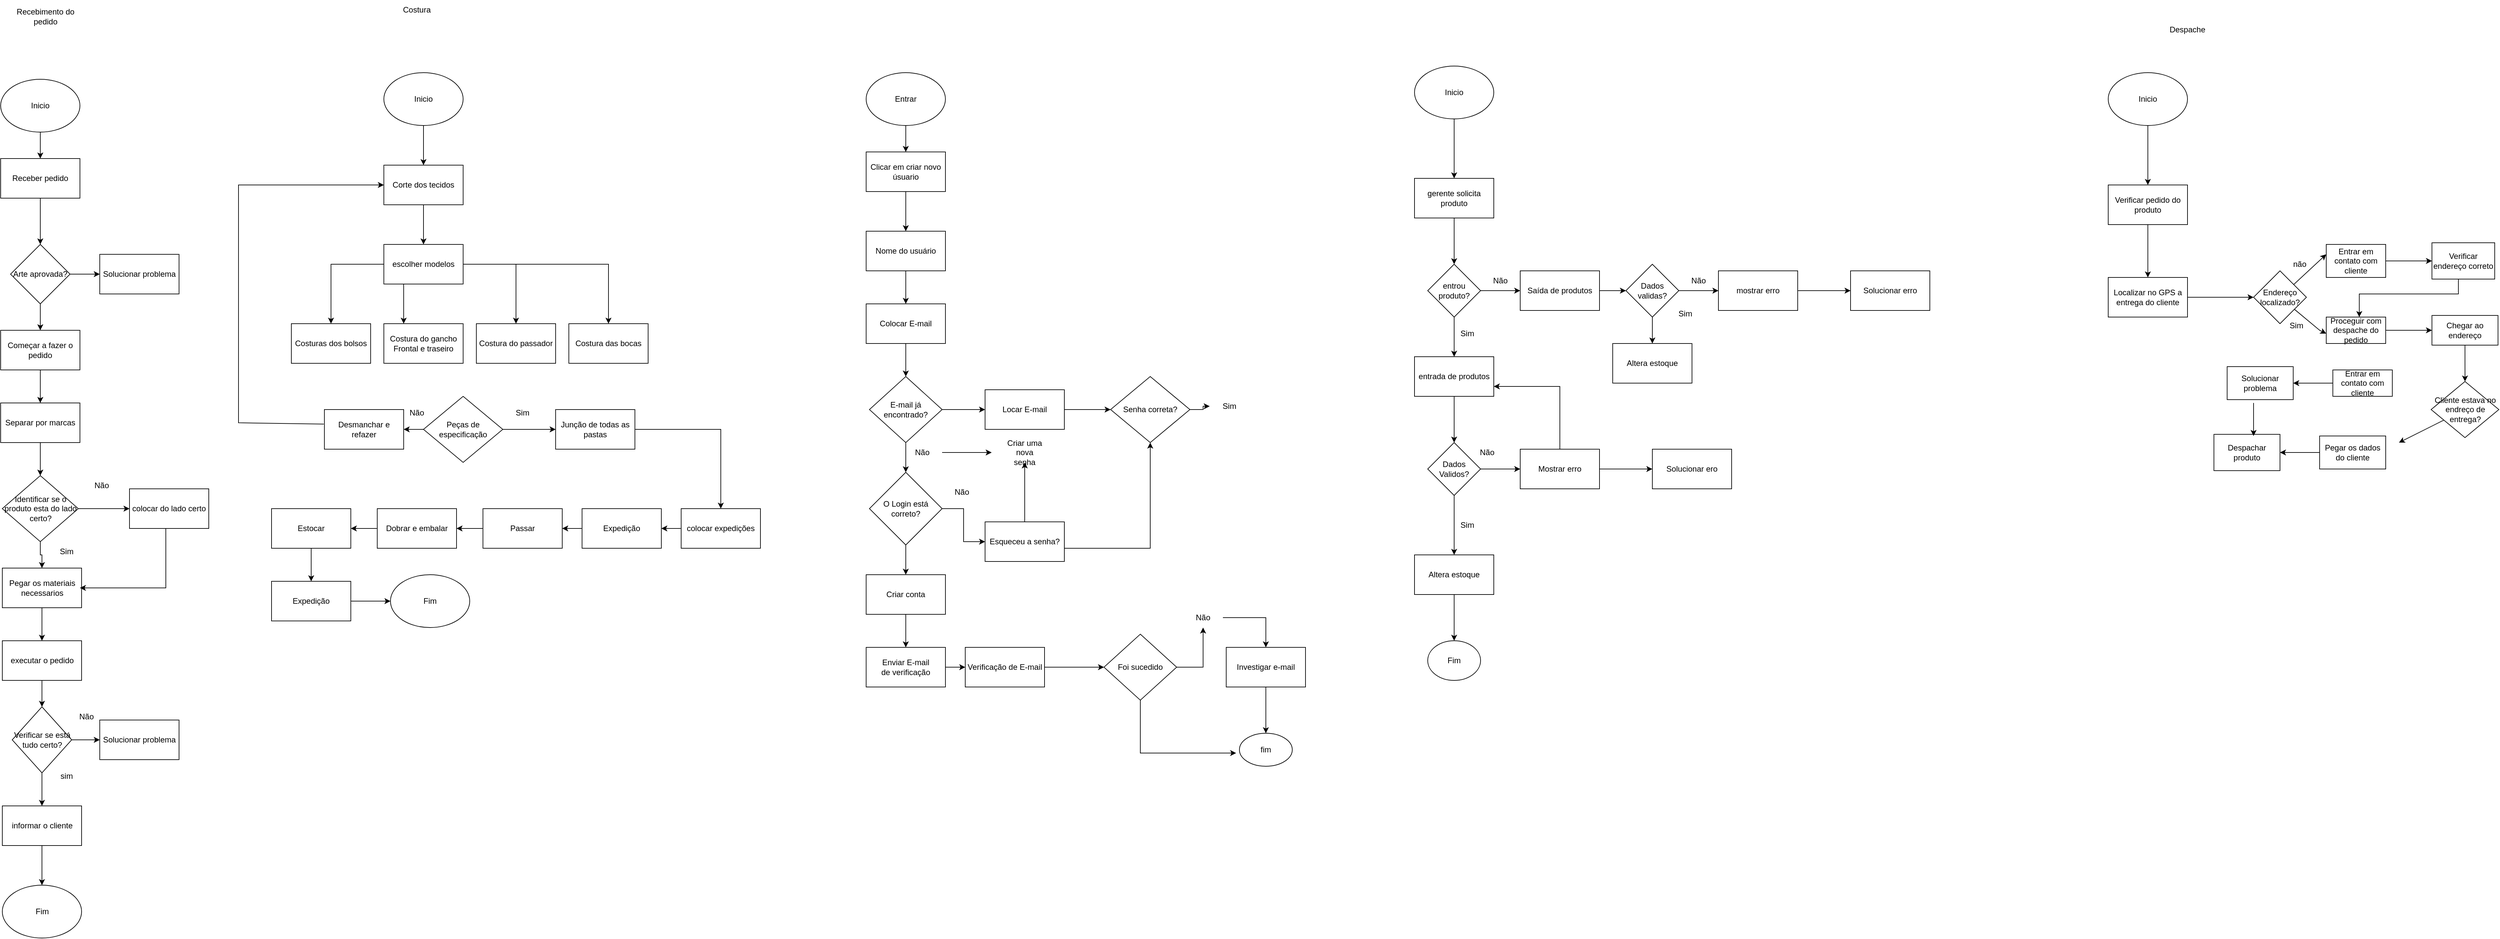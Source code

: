 <mxfile version="24.5.5" type="device">
  <diagram name="Página-1" id="6uOdZpoUbsCo77Nom0O0">
    <mxGraphModel dx="1062" dy="1741" grid="1" gridSize="10" guides="1" tooltips="1" connect="1" arrows="1" fold="1" page="1" pageScale="1" pageWidth="827" pageHeight="1169" math="0" shadow="0">
      <root>
        <mxCell id="0" />
        <mxCell id="1" parent="0" />
        <mxCell id="aazOKjjjrh3YJ5J5lnb6-4" value="" style="edgeStyle=orthogonalEdgeStyle;rounded=0;orthogonalLoop=1;jettySize=auto;html=1;" parent="1" source="aazOKjjjrh3YJ5J5lnb6-2" target="aazOKjjjrh3YJ5J5lnb6-3" edge="1">
          <mxGeometry relative="1" as="geometry" />
        </mxCell>
        <mxCell id="aazOKjjjrh3YJ5J5lnb6-2" value="Inicio" style="ellipse;whiteSpace=wrap;html=1;" parent="1" vertex="1">
          <mxGeometry x="60" y="20" width="120" height="80" as="geometry" />
        </mxCell>
        <mxCell id="aazOKjjjrh3YJ5J5lnb6-6" value="" style="edgeStyle=orthogonalEdgeStyle;rounded=0;orthogonalLoop=1;jettySize=auto;html=1;" parent="1" source="aazOKjjjrh3YJ5J5lnb6-3" target="aazOKjjjrh3YJ5J5lnb6-5" edge="1">
          <mxGeometry relative="1" as="geometry" />
        </mxCell>
        <mxCell id="aazOKjjjrh3YJ5J5lnb6-3" value="Receber pedido" style="rounded=0;whiteSpace=wrap;html=1;" parent="1" vertex="1">
          <mxGeometry x="60" y="140" width="120" height="60" as="geometry" />
        </mxCell>
        <mxCell id="aazOKjjjrh3YJ5J5lnb6-8" value="" style="edgeStyle=orthogonalEdgeStyle;rounded=0;orthogonalLoop=1;jettySize=auto;html=1;" parent="1" source="aazOKjjjrh3YJ5J5lnb6-5" target="aazOKjjjrh3YJ5J5lnb6-7" edge="1">
          <mxGeometry relative="1" as="geometry" />
        </mxCell>
        <mxCell id="aazOKjjjrh3YJ5J5lnb6-11" value="" style="edgeStyle=orthogonalEdgeStyle;rounded=0;orthogonalLoop=1;jettySize=auto;html=1;" parent="1" source="aazOKjjjrh3YJ5J5lnb6-5" target="aazOKjjjrh3YJ5J5lnb6-9" edge="1">
          <mxGeometry relative="1" as="geometry" />
        </mxCell>
        <mxCell id="aazOKjjjrh3YJ5J5lnb6-5" value="Arte aprovada?" style="rhombus;whiteSpace=wrap;html=1;" parent="1" vertex="1">
          <mxGeometry x="75" y="270" width="90" height="90" as="geometry" />
        </mxCell>
        <mxCell id="aazOKjjjrh3YJ5J5lnb6-7" value="Solucionar problema" style="rounded=0;whiteSpace=wrap;html=1;" parent="1" vertex="1">
          <mxGeometry x="210" y="285" width="120" height="60" as="geometry" />
        </mxCell>
        <mxCell id="aazOKjjjrh3YJ5J5lnb6-12" value="" style="edgeStyle=orthogonalEdgeStyle;rounded=0;orthogonalLoop=1;jettySize=auto;html=1;" parent="1" source="aazOKjjjrh3YJ5J5lnb6-9" target="aazOKjjjrh3YJ5J5lnb6-10" edge="1">
          <mxGeometry relative="1" as="geometry" />
        </mxCell>
        <mxCell id="aazOKjjjrh3YJ5J5lnb6-9" value="Começar a fazer o pedido" style="rounded=0;whiteSpace=wrap;html=1;" parent="1" vertex="1">
          <mxGeometry x="60" y="400" width="120" height="60" as="geometry" />
        </mxCell>
        <mxCell id="aazOKjjjrh3YJ5J5lnb6-14" value="" style="edgeStyle=orthogonalEdgeStyle;rounded=0;orthogonalLoop=1;jettySize=auto;html=1;" parent="1" source="aazOKjjjrh3YJ5J5lnb6-10" target="aazOKjjjrh3YJ5J5lnb6-13" edge="1">
          <mxGeometry relative="1" as="geometry" />
        </mxCell>
        <mxCell id="aazOKjjjrh3YJ5J5lnb6-10" value="Separar por marcas" style="rounded=0;whiteSpace=wrap;html=1;" parent="1" vertex="1">
          <mxGeometry x="60" y="510" width="120" height="60" as="geometry" />
        </mxCell>
        <mxCell id="aazOKjjjrh3YJ5J5lnb6-18" value="" style="edgeStyle=orthogonalEdgeStyle;rounded=0;orthogonalLoop=1;jettySize=auto;html=1;" parent="1" source="aazOKjjjrh3YJ5J5lnb6-13" target="aazOKjjjrh3YJ5J5lnb6-17" edge="1">
          <mxGeometry relative="1" as="geometry" />
        </mxCell>
        <mxCell id="aS5zfMRw9QFlicnrF5Rj-4" value="" style="edgeStyle=orthogonalEdgeStyle;rounded=0;orthogonalLoop=1;jettySize=auto;html=1;" parent="1" source="aazOKjjjrh3YJ5J5lnb6-13" target="aazOKjjjrh3YJ5J5lnb6-19" edge="1">
          <mxGeometry relative="1" as="geometry" />
        </mxCell>
        <mxCell id="aazOKjjjrh3YJ5J5lnb6-13" value="Identificar se o produto esta do lado certo?" style="rhombus;whiteSpace=wrap;html=1;rounded=0;" parent="1" vertex="1">
          <mxGeometry x="62.5" y="620" width="115" height="100" as="geometry" />
        </mxCell>
        <mxCell id="aazOKjjjrh3YJ5J5lnb6-17" value="colocar do lado certo" style="whiteSpace=wrap;html=1;rounded=0;" parent="1" vertex="1">
          <mxGeometry x="255" y="640" width="120" height="60" as="geometry" />
        </mxCell>
        <mxCell id="aazOKjjjrh3YJ5J5lnb6-23" value="" style="edgeStyle=orthogonalEdgeStyle;rounded=0;orthogonalLoop=1;jettySize=auto;html=1;" parent="1" source="aazOKjjjrh3YJ5J5lnb6-19" target="aazOKjjjrh3YJ5J5lnb6-22" edge="1">
          <mxGeometry relative="1" as="geometry" />
        </mxCell>
        <mxCell id="aazOKjjjrh3YJ5J5lnb6-19" value="Pegar os materiais necessarios" style="rounded=0;whiteSpace=wrap;html=1;" parent="1" vertex="1">
          <mxGeometry x="62.5" y="760" width="120" height="60" as="geometry" />
        </mxCell>
        <mxCell id="aazOKjjjrh3YJ5J5lnb6-21" value="" style="endArrow=classic;html=1;rounded=0;exitX=0.458;exitY=1;exitDx=0;exitDy=0;exitPerimeter=0;entryX=0.979;entryY=0.5;entryDx=0;entryDy=0;entryPerimeter=0;" parent="1" source="aazOKjjjrh3YJ5J5lnb6-17" target="aazOKjjjrh3YJ5J5lnb6-19" edge="1">
          <mxGeometry width="50" height="50" relative="1" as="geometry">
            <mxPoint x="320" y="720" as="sourcePoint" />
            <mxPoint x="190" y="790" as="targetPoint" />
            <Array as="points">
              <mxPoint x="310" y="720" />
              <mxPoint x="310" y="790" />
            </Array>
          </mxGeometry>
        </mxCell>
        <mxCell id="aazOKjjjrh3YJ5J5lnb6-25" value="" style="edgeStyle=orthogonalEdgeStyle;rounded=0;orthogonalLoop=1;jettySize=auto;html=1;" parent="1" source="aazOKjjjrh3YJ5J5lnb6-22" target="aazOKjjjrh3YJ5J5lnb6-24" edge="1">
          <mxGeometry relative="1" as="geometry" />
        </mxCell>
        <mxCell id="aazOKjjjrh3YJ5J5lnb6-22" value="executar o pedido" style="whiteSpace=wrap;html=1;rounded=0;" parent="1" vertex="1">
          <mxGeometry x="62.5" y="870" width="120" height="60" as="geometry" />
        </mxCell>
        <mxCell id="aS5zfMRw9QFlicnrF5Rj-8" value="" style="edgeStyle=orthogonalEdgeStyle;rounded=0;orthogonalLoop=1;jettySize=auto;html=1;" parent="1" source="aazOKjjjrh3YJ5J5lnb6-24" target="aS5zfMRw9QFlicnrF5Rj-6" edge="1">
          <mxGeometry relative="1" as="geometry" />
        </mxCell>
        <mxCell id="aS5zfMRw9QFlicnrF5Rj-9" value="" style="edgeStyle=orthogonalEdgeStyle;rounded=0;orthogonalLoop=1;jettySize=auto;html=1;" parent="1" source="aazOKjjjrh3YJ5J5lnb6-24" target="aS5zfMRw9QFlicnrF5Rj-7" edge="1">
          <mxGeometry relative="1" as="geometry" />
        </mxCell>
        <mxCell id="aazOKjjjrh3YJ5J5lnb6-24" value="Verificar se está tudo certo?" style="rhombus;whiteSpace=wrap;html=1;rounded=0;" parent="1" vertex="1">
          <mxGeometry x="77.5" y="970" width="90" height="100" as="geometry" />
        </mxCell>
        <mxCell id="aS5zfMRw9QFlicnrF5Rj-1" value="Não" style="text;html=1;align=center;verticalAlign=middle;whiteSpace=wrap;rounded=0;" parent="1" vertex="1">
          <mxGeometry x="182.5" y="620" width="60" height="30" as="geometry" />
        </mxCell>
        <mxCell id="aS5zfMRw9QFlicnrF5Rj-2" value="Sim" style="text;html=1;align=center;verticalAlign=middle;whiteSpace=wrap;rounded=0;" parent="1" vertex="1">
          <mxGeometry x="130" y="720" width="60" height="30" as="geometry" />
        </mxCell>
        <mxCell id="aS5zfMRw9QFlicnrF5Rj-6" value="Solucionar problema" style="rounded=0;whiteSpace=wrap;html=1;" parent="1" vertex="1">
          <mxGeometry x="210" y="990" width="120" height="60" as="geometry" />
        </mxCell>
        <mxCell id="aS5zfMRw9QFlicnrF5Rj-13" value="" style="edgeStyle=orthogonalEdgeStyle;rounded=0;orthogonalLoop=1;jettySize=auto;html=1;" parent="1" source="aS5zfMRw9QFlicnrF5Rj-7" target="aS5zfMRw9QFlicnrF5Rj-12" edge="1">
          <mxGeometry relative="1" as="geometry" />
        </mxCell>
        <mxCell id="aS5zfMRw9QFlicnrF5Rj-7" value="informar o cliente" style="rounded=0;whiteSpace=wrap;html=1;" parent="1" vertex="1">
          <mxGeometry x="62.5" y="1120" width="120" height="60" as="geometry" />
        </mxCell>
        <mxCell id="aS5zfMRw9QFlicnrF5Rj-10" value="sim" style="text;html=1;align=center;verticalAlign=middle;whiteSpace=wrap;rounded=0;" parent="1" vertex="1">
          <mxGeometry x="130" y="1060" width="60" height="30" as="geometry" />
        </mxCell>
        <mxCell id="aS5zfMRw9QFlicnrF5Rj-11" value="Não" style="text;html=1;align=center;verticalAlign=middle;whiteSpace=wrap;rounded=0;" parent="1" vertex="1">
          <mxGeometry x="160" y="970" width="60" height="30" as="geometry" />
        </mxCell>
        <mxCell id="aS5zfMRw9QFlicnrF5Rj-12" value="Fim" style="ellipse;whiteSpace=wrap;html=1;" parent="1" vertex="1">
          <mxGeometry x="62.5" y="1240" width="120" height="80" as="geometry" />
        </mxCell>
        <mxCell id="aS5zfMRw9QFlicnrF5Rj-14" value="Recebimento do pedido" style="text;html=1;align=center;verticalAlign=middle;whiteSpace=wrap;rounded=0;" parent="1" vertex="1">
          <mxGeometry x="72.5" y="-100" width="110" height="50" as="geometry" />
        </mxCell>
        <mxCell id="aS5zfMRw9QFlicnrF5Rj-15" value="Costura" style="text;html=1;align=center;verticalAlign=middle;whiteSpace=wrap;rounded=0;" parent="1" vertex="1">
          <mxGeometry x="660" y="-100" width="60" height="30" as="geometry" />
        </mxCell>
        <mxCell id="aS5zfMRw9QFlicnrF5Rj-20" value="" style="edgeStyle=orthogonalEdgeStyle;rounded=0;orthogonalLoop=1;jettySize=auto;html=1;" parent="1" source="aS5zfMRw9QFlicnrF5Rj-17" target="aS5zfMRw9QFlicnrF5Rj-18" edge="1">
          <mxGeometry relative="1" as="geometry" />
        </mxCell>
        <mxCell id="aS5zfMRw9QFlicnrF5Rj-17" value="Inicio" style="ellipse;whiteSpace=wrap;html=1;" parent="1" vertex="1">
          <mxGeometry x="640" y="10" width="120" height="80" as="geometry" />
        </mxCell>
        <mxCell id="aS5zfMRw9QFlicnrF5Rj-21" value="" style="edgeStyle=orthogonalEdgeStyle;rounded=0;orthogonalLoop=1;jettySize=auto;html=1;" parent="1" source="aS5zfMRw9QFlicnrF5Rj-18" target="aS5zfMRw9QFlicnrF5Rj-19" edge="1">
          <mxGeometry relative="1" as="geometry" />
        </mxCell>
        <mxCell id="aS5zfMRw9QFlicnrF5Rj-18" value="Corte dos tecidos" style="rounded=0;whiteSpace=wrap;html=1;" parent="1" vertex="1">
          <mxGeometry x="640" y="150" width="120" height="60" as="geometry" />
        </mxCell>
        <mxCell id="aS5zfMRw9QFlicnrF5Rj-29" style="edgeStyle=orthogonalEdgeStyle;rounded=0;orthogonalLoop=1;jettySize=auto;html=1;entryX=0.5;entryY=0;entryDx=0;entryDy=0;" parent="1" source="aS5zfMRw9QFlicnrF5Rj-19" target="aS5zfMRw9QFlicnrF5Rj-22" edge="1">
          <mxGeometry relative="1" as="geometry" />
        </mxCell>
        <mxCell id="aS5zfMRw9QFlicnrF5Rj-30" style="edgeStyle=orthogonalEdgeStyle;rounded=0;orthogonalLoop=1;jettySize=auto;html=1;" parent="1" source="aS5zfMRw9QFlicnrF5Rj-19" target="aS5zfMRw9QFlicnrF5Rj-25" edge="1">
          <mxGeometry relative="1" as="geometry" />
        </mxCell>
        <mxCell id="aS5zfMRw9QFlicnrF5Rj-31" style="edgeStyle=orthogonalEdgeStyle;rounded=0;orthogonalLoop=1;jettySize=auto;html=1;entryX=0.5;entryY=0;entryDx=0;entryDy=0;" parent="1" source="aS5zfMRw9QFlicnrF5Rj-19" target="aS5zfMRw9QFlicnrF5Rj-26" edge="1">
          <mxGeometry relative="1" as="geometry" />
        </mxCell>
        <mxCell id="aS5zfMRw9QFlicnrF5Rj-19" value="escolher modelos" style="rounded=0;whiteSpace=wrap;html=1;" parent="1" vertex="1">
          <mxGeometry x="640" y="270" width="120" height="60" as="geometry" />
        </mxCell>
        <mxCell id="aS5zfMRw9QFlicnrF5Rj-22" value="Costuras dos bolsos" style="rounded=0;whiteSpace=wrap;html=1;" parent="1" vertex="1">
          <mxGeometry x="500" y="390" width="120" height="60" as="geometry" />
        </mxCell>
        <mxCell id="aS5zfMRw9QFlicnrF5Rj-23" value="Costura do gancho&lt;div&gt;Frontal e traseiro&lt;/div&gt;" style="rounded=0;whiteSpace=wrap;html=1;" parent="1" vertex="1">
          <mxGeometry x="640" y="390" width="120" height="60" as="geometry" />
        </mxCell>
        <mxCell id="aS5zfMRw9QFlicnrF5Rj-25" value="Costura do passador" style="rounded=0;whiteSpace=wrap;html=1;" parent="1" vertex="1">
          <mxGeometry x="780" y="390" width="120" height="60" as="geometry" />
        </mxCell>
        <mxCell id="aS5zfMRw9QFlicnrF5Rj-26" value="Costura das bocas" style="rounded=0;whiteSpace=wrap;html=1;" parent="1" vertex="1">
          <mxGeometry x="920" y="390" width="120" height="60" as="geometry" />
        </mxCell>
        <mxCell id="aS5zfMRw9QFlicnrF5Rj-27" value="" style="endArrow=classic;html=1;rounded=0;exitX=0.25;exitY=1;exitDx=0;exitDy=0;entryX=0.25;entryY=0;entryDx=0;entryDy=0;" parent="1" source="aS5zfMRw9QFlicnrF5Rj-19" target="aS5zfMRw9QFlicnrF5Rj-23" edge="1">
          <mxGeometry width="50" height="50" relative="1" as="geometry">
            <mxPoint x="650" y="390" as="sourcePoint" />
            <mxPoint x="700" y="340" as="targetPoint" />
            <Array as="points">
              <mxPoint x="670" y="370" />
            </Array>
          </mxGeometry>
        </mxCell>
        <mxCell id="aS5zfMRw9QFlicnrF5Rj-42" value="" style="edgeStyle=orthogonalEdgeStyle;rounded=0;orthogonalLoop=1;jettySize=auto;html=1;" parent="1" source="aS5zfMRw9QFlicnrF5Rj-32" target="aS5zfMRw9QFlicnrF5Rj-34" edge="1">
          <mxGeometry relative="1" as="geometry" />
        </mxCell>
        <mxCell id="aS5zfMRw9QFlicnrF5Rj-43" value="" style="edgeStyle=orthogonalEdgeStyle;rounded=0;orthogonalLoop=1;jettySize=auto;html=1;" parent="1" source="aS5zfMRw9QFlicnrF5Rj-32" target="aS5zfMRw9QFlicnrF5Rj-33" edge="1">
          <mxGeometry relative="1" as="geometry" />
        </mxCell>
        <mxCell id="aS5zfMRw9QFlicnrF5Rj-32" value="Peças de&lt;div&gt;especificação&lt;/div&gt;" style="rhombus;whiteSpace=wrap;html=1;" parent="1" vertex="1">
          <mxGeometry x="700" y="500" width="120" height="100" as="geometry" />
        </mxCell>
        <mxCell id="aS5zfMRw9QFlicnrF5Rj-33" value="Desmanchar e refazer" style="rounded=0;whiteSpace=wrap;html=1;" parent="1" vertex="1">
          <mxGeometry x="550" y="520" width="120" height="60" as="geometry" />
        </mxCell>
        <mxCell id="aS5zfMRw9QFlicnrF5Rj-47" value="" style="edgeStyle=orthogonalEdgeStyle;rounded=0;orthogonalLoop=1;jettySize=auto;html=1;" parent="1" source="aS5zfMRw9QFlicnrF5Rj-34" target="aS5zfMRw9QFlicnrF5Rj-46" edge="1">
          <mxGeometry relative="1" as="geometry" />
        </mxCell>
        <mxCell id="aS5zfMRw9QFlicnrF5Rj-34" value="Junção de todas as pastas" style="rounded=0;whiteSpace=wrap;html=1;" parent="1" vertex="1">
          <mxGeometry x="900" y="520" width="120" height="60" as="geometry" />
        </mxCell>
        <mxCell id="aS5zfMRw9QFlicnrF5Rj-52" value="" style="edgeStyle=orthogonalEdgeStyle;rounded=0;orthogonalLoop=1;jettySize=auto;html=1;" parent="1" source="aS5zfMRw9QFlicnrF5Rj-35" target="aS5zfMRw9QFlicnrF5Rj-40" edge="1">
          <mxGeometry relative="1" as="geometry" />
        </mxCell>
        <mxCell id="aS5zfMRw9QFlicnrF5Rj-35" value="Estocar" style="rounded=0;whiteSpace=wrap;html=1;" parent="1" vertex="1">
          <mxGeometry x="470" y="670" width="120" height="60" as="geometry" />
        </mxCell>
        <mxCell id="aS5zfMRw9QFlicnrF5Rj-51" value="" style="edgeStyle=orthogonalEdgeStyle;rounded=0;orthogonalLoop=1;jettySize=auto;html=1;" parent="1" source="aS5zfMRw9QFlicnrF5Rj-36" target="aS5zfMRw9QFlicnrF5Rj-35" edge="1">
          <mxGeometry relative="1" as="geometry" />
        </mxCell>
        <mxCell id="aS5zfMRw9QFlicnrF5Rj-36" value="Dobrar e embalar" style="rounded=0;whiteSpace=wrap;html=1;" parent="1" vertex="1">
          <mxGeometry x="630" y="670" width="120" height="60" as="geometry" />
        </mxCell>
        <mxCell id="aS5zfMRw9QFlicnrF5Rj-50" value="" style="edgeStyle=orthogonalEdgeStyle;rounded=0;orthogonalLoop=1;jettySize=auto;html=1;" parent="1" source="aS5zfMRw9QFlicnrF5Rj-37" target="aS5zfMRw9QFlicnrF5Rj-36" edge="1">
          <mxGeometry relative="1" as="geometry" />
        </mxCell>
        <mxCell id="aS5zfMRw9QFlicnrF5Rj-37" value="Passar" style="rounded=0;whiteSpace=wrap;html=1;" parent="1" vertex="1">
          <mxGeometry x="790" y="670" width="120" height="60" as="geometry" />
        </mxCell>
        <mxCell id="aS5zfMRw9QFlicnrF5Rj-49" value="" style="edgeStyle=orthogonalEdgeStyle;rounded=0;orthogonalLoop=1;jettySize=auto;html=1;" parent="1" source="aS5zfMRw9QFlicnrF5Rj-38" target="aS5zfMRw9QFlicnrF5Rj-37" edge="1">
          <mxGeometry relative="1" as="geometry" />
        </mxCell>
        <mxCell id="aS5zfMRw9QFlicnrF5Rj-38" value="Expedição" style="rounded=0;whiteSpace=wrap;html=1;" parent="1" vertex="1">
          <mxGeometry x="940" y="670" width="120" height="60" as="geometry" />
        </mxCell>
        <mxCell id="aS5zfMRw9QFlicnrF5Rj-53" value="" style="edgeStyle=orthogonalEdgeStyle;rounded=0;orthogonalLoop=1;jettySize=auto;html=1;" parent="1" source="aS5zfMRw9QFlicnrF5Rj-40" target="aS5zfMRw9QFlicnrF5Rj-41" edge="1">
          <mxGeometry relative="1" as="geometry" />
        </mxCell>
        <mxCell id="aS5zfMRw9QFlicnrF5Rj-40" value="Expedição" style="rounded=0;whiteSpace=wrap;html=1;" parent="1" vertex="1">
          <mxGeometry x="470" y="780" width="120" height="60" as="geometry" />
        </mxCell>
        <mxCell id="aS5zfMRw9QFlicnrF5Rj-41" value="Fim" style="ellipse;whiteSpace=wrap;html=1;" parent="1" vertex="1">
          <mxGeometry x="650" y="770" width="120" height="80" as="geometry" />
        </mxCell>
        <mxCell id="aS5zfMRw9QFlicnrF5Rj-44" value="Sim" style="text;html=1;align=center;verticalAlign=middle;whiteSpace=wrap;rounded=0;" parent="1" vertex="1">
          <mxGeometry x="820" y="510" width="60" height="30" as="geometry" />
        </mxCell>
        <mxCell id="aS5zfMRw9QFlicnrF5Rj-45" value="Não" style="text;html=1;align=center;verticalAlign=middle;whiteSpace=wrap;rounded=0;" parent="1" vertex="1">
          <mxGeometry x="660" y="510" width="60" height="30" as="geometry" />
        </mxCell>
        <mxCell id="aS5zfMRw9QFlicnrF5Rj-48" value="" style="edgeStyle=orthogonalEdgeStyle;rounded=0;orthogonalLoop=1;jettySize=auto;html=1;" parent="1" source="aS5zfMRw9QFlicnrF5Rj-46" target="aS5zfMRw9QFlicnrF5Rj-38" edge="1">
          <mxGeometry relative="1" as="geometry" />
        </mxCell>
        <mxCell id="aS5zfMRw9QFlicnrF5Rj-46" value="colocar expedições" style="whiteSpace=wrap;html=1;rounded=0;" parent="1" vertex="1">
          <mxGeometry x="1090" y="670" width="120" height="60" as="geometry" />
        </mxCell>
        <mxCell id="aS5zfMRw9QFlicnrF5Rj-54" value="" style="endArrow=classic;html=1;rounded=0;exitX=-0.008;exitY=0.367;exitDx=0;exitDy=0;exitPerimeter=0;entryX=0;entryY=0.5;entryDx=0;entryDy=0;" parent="1" source="aS5zfMRw9QFlicnrF5Rj-33" target="aS5zfMRw9QFlicnrF5Rj-18" edge="1">
          <mxGeometry width="50" height="50" relative="1" as="geometry">
            <mxPoint x="540" y="540" as="sourcePoint" />
            <mxPoint x="430" y="170" as="targetPoint" />
            <Array as="points">
              <mxPoint x="420" y="540" />
              <mxPoint x="420" y="180" />
            </Array>
          </mxGeometry>
        </mxCell>
        <mxCell id="aS5zfMRw9QFlicnrF5Rj-60" value="" style="edgeStyle=orthogonalEdgeStyle;rounded=0;orthogonalLoop=1;jettySize=auto;html=1;" parent="1" source="aS5zfMRw9QFlicnrF5Rj-55" target="aS5zfMRw9QFlicnrF5Rj-56" edge="1">
          <mxGeometry relative="1" as="geometry" />
        </mxCell>
        <mxCell id="aS5zfMRw9QFlicnrF5Rj-55" value="Entrar" style="ellipse;whiteSpace=wrap;html=1;" parent="1" vertex="1">
          <mxGeometry x="1370" y="10" width="120" height="80" as="geometry" />
        </mxCell>
        <mxCell id="aS5zfMRw9QFlicnrF5Rj-61" value="" style="edgeStyle=orthogonalEdgeStyle;rounded=0;orthogonalLoop=1;jettySize=auto;html=1;" parent="1" source="aS5zfMRw9QFlicnrF5Rj-56" target="aS5zfMRw9QFlicnrF5Rj-57" edge="1">
          <mxGeometry relative="1" as="geometry" />
        </mxCell>
        <mxCell id="aS5zfMRw9QFlicnrF5Rj-56" value="Clicar em criar novo úsuario" style="rounded=0;whiteSpace=wrap;html=1;" parent="1" vertex="1">
          <mxGeometry x="1370" y="130" width="120" height="60" as="geometry" />
        </mxCell>
        <mxCell id="aS5zfMRw9QFlicnrF5Rj-62" value="" style="edgeStyle=orthogonalEdgeStyle;rounded=0;orthogonalLoop=1;jettySize=auto;html=1;" parent="1" source="aS5zfMRw9QFlicnrF5Rj-57" target="aS5zfMRw9QFlicnrF5Rj-58" edge="1">
          <mxGeometry relative="1" as="geometry" />
        </mxCell>
        <mxCell id="aS5zfMRw9QFlicnrF5Rj-57" value="Nome do usuário" style="rounded=0;whiteSpace=wrap;html=1;" parent="1" vertex="1">
          <mxGeometry x="1370" y="250" width="120" height="60" as="geometry" />
        </mxCell>
        <mxCell id="aS5zfMRw9QFlicnrF5Rj-63" value="" style="edgeStyle=orthogonalEdgeStyle;rounded=0;orthogonalLoop=1;jettySize=auto;html=1;" parent="1" source="aS5zfMRw9QFlicnrF5Rj-58" target="aS5zfMRw9QFlicnrF5Rj-59" edge="1">
          <mxGeometry relative="1" as="geometry" />
        </mxCell>
        <mxCell id="aS5zfMRw9QFlicnrF5Rj-58" value="Colocar E-mail" style="rounded=0;whiteSpace=wrap;html=1;" parent="1" vertex="1">
          <mxGeometry x="1370" y="360" width="120" height="60" as="geometry" />
        </mxCell>
        <mxCell id="aS5zfMRw9QFlicnrF5Rj-68" value="" style="edgeStyle=orthogonalEdgeStyle;rounded=0;orthogonalLoop=1;jettySize=auto;html=1;" parent="1" source="aS5zfMRw9QFlicnrF5Rj-59" target="aS5zfMRw9QFlicnrF5Rj-64" edge="1">
          <mxGeometry relative="1" as="geometry" />
        </mxCell>
        <mxCell id="aS5zfMRw9QFlicnrF5Rj-70" value="" style="edgeStyle=orthogonalEdgeStyle;rounded=0;orthogonalLoop=1;jettySize=auto;html=1;" parent="1" source="aS5zfMRw9QFlicnrF5Rj-59" target="aS5zfMRw9QFlicnrF5Rj-66" edge="1">
          <mxGeometry relative="1" as="geometry" />
        </mxCell>
        <mxCell id="aS5zfMRw9QFlicnrF5Rj-59" value="E-mail já encontrado?" style="rhombus;whiteSpace=wrap;html=1;" parent="1" vertex="1">
          <mxGeometry x="1375" y="470" width="110" height="100" as="geometry" />
        </mxCell>
        <mxCell id="aS5zfMRw9QFlicnrF5Rj-69" value="" style="edgeStyle=orthogonalEdgeStyle;rounded=0;orthogonalLoop=1;jettySize=auto;html=1;" parent="1" source="aS5zfMRw9QFlicnrF5Rj-64" target="aS5zfMRw9QFlicnrF5Rj-65" edge="1">
          <mxGeometry relative="1" as="geometry" />
        </mxCell>
        <mxCell id="aS5zfMRw9QFlicnrF5Rj-64" value="Locar E-mail" style="rounded=0;whiteSpace=wrap;html=1;" parent="1" vertex="1">
          <mxGeometry x="1550" y="490" width="120" height="60" as="geometry" />
        </mxCell>
        <mxCell id="aS5zfMRw9QFlicnrF5Rj-80" value="" style="edgeStyle=orthogonalEdgeStyle;rounded=0;orthogonalLoop=1;jettySize=auto;html=1;" parent="1" source="aS5zfMRw9QFlicnrF5Rj-65" target="aS5zfMRw9QFlicnrF5Rj-79" edge="1">
          <mxGeometry relative="1" as="geometry" />
        </mxCell>
        <mxCell id="aS5zfMRw9QFlicnrF5Rj-65" value="Senha correta?" style="rhombus;whiteSpace=wrap;html=1;" parent="1" vertex="1">
          <mxGeometry x="1740" y="470" width="120" height="100" as="geometry" />
        </mxCell>
        <mxCell id="aS5zfMRw9QFlicnrF5Rj-76" value="" style="edgeStyle=orthogonalEdgeStyle;rounded=0;orthogonalLoop=1;jettySize=auto;html=1;" parent="1" source="aS5zfMRw9QFlicnrF5Rj-66" target="aS5zfMRw9QFlicnrF5Rj-72" edge="1">
          <mxGeometry relative="1" as="geometry" />
        </mxCell>
        <mxCell id="aS5zfMRw9QFlicnrF5Rj-82" value="" style="edgeStyle=orthogonalEdgeStyle;rounded=0;orthogonalLoop=1;jettySize=auto;html=1;" parent="1" source="aS5zfMRw9QFlicnrF5Rj-66" target="aS5zfMRw9QFlicnrF5Rj-81" edge="1">
          <mxGeometry relative="1" as="geometry" />
        </mxCell>
        <mxCell id="aS5zfMRw9QFlicnrF5Rj-66" value="O Login está correto?" style="rhombus;whiteSpace=wrap;html=1;" parent="1" vertex="1">
          <mxGeometry x="1375" y="615" width="110" height="110" as="geometry" />
        </mxCell>
        <mxCell id="aS5zfMRw9QFlicnrF5Rj-71" value="Não" style="text;html=1;align=center;verticalAlign=middle;whiteSpace=wrap;rounded=0;" parent="1" vertex="1">
          <mxGeometry x="1425" y="570" width="60" height="30" as="geometry" />
        </mxCell>
        <mxCell id="aS5zfMRw9QFlicnrF5Rj-75" value="" style="edgeStyle=orthogonalEdgeStyle;rounded=0;orthogonalLoop=1;jettySize=auto;html=1;" parent="1" source="aS5zfMRw9QFlicnrF5Rj-72" target="aS5zfMRw9QFlicnrF5Rj-73" edge="1">
          <mxGeometry relative="1" as="geometry" />
        </mxCell>
        <mxCell id="aS5zfMRw9QFlicnrF5Rj-72" value="Esqueceu a senha?" style="rounded=0;whiteSpace=wrap;html=1;" parent="1" vertex="1">
          <mxGeometry x="1550" y="690" width="120" height="60" as="geometry" />
        </mxCell>
        <mxCell id="aS5zfMRw9QFlicnrF5Rj-73" value="Criar uma nova senha" style="text;html=1;align=center;verticalAlign=middle;whiteSpace=wrap;rounded=0;" parent="1" vertex="1">
          <mxGeometry x="1580" y="570" width="60" height="30" as="geometry" />
        </mxCell>
        <mxCell id="aS5zfMRw9QFlicnrF5Rj-74" value="" style="endArrow=classic;html=1;rounded=0;exitX=1;exitY=0.5;exitDx=0;exitDy=0;" parent="1" source="aS5zfMRw9QFlicnrF5Rj-71" edge="1">
          <mxGeometry width="50" height="50" relative="1" as="geometry">
            <mxPoint x="1510" y="635" as="sourcePoint" />
            <mxPoint x="1560" y="585" as="targetPoint" />
          </mxGeometry>
        </mxCell>
        <mxCell id="aS5zfMRw9QFlicnrF5Rj-77" value="Não" style="text;html=1;align=center;verticalAlign=middle;whiteSpace=wrap;rounded=0;" parent="1" vertex="1">
          <mxGeometry x="1485" y="630" width="60" height="30" as="geometry" />
        </mxCell>
        <mxCell id="aS5zfMRw9QFlicnrF5Rj-78" value="" style="endArrow=classic;html=1;rounded=0;entryX=0.5;entryY=1;entryDx=0;entryDy=0;exitX=1;exitY=0.667;exitDx=0;exitDy=0;exitPerimeter=0;" parent="1" source="aS5zfMRw9QFlicnrF5Rj-72" target="aS5zfMRw9QFlicnrF5Rj-65" edge="1">
          <mxGeometry width="50" height="50" relative="1" as="geometry">
            <mxPoint x="1700" y="680" as="sourcePoint" />
            <mxPoint x="1790" y="630" as="targetPoint" />
            <Array as="points">
              <mxPoint x="1800" y="730" />
            </Array>
          </mxGeometry>
        </mxCell>
        <mxCell id="aS5zfMRw9QFlicnrF5Rj-79" value="Sim" style="text;html=1;align=center;verticalAlign=middle;whiteSpace=wrap;rounded=0;" parent="1" vertex="1">
          <mxGeometry x="1890" y="500" width="60" height="30" as="geometry" />
        </mxCell>
        <mxCell id="aS5zfMRw9QFlicnrF5Rj-84" value="" style="edgeStyle=orthogonalEdgeStyle;rounded=0;orthogonalLoop=1;jettySize=auto;html=1;" parent="1" source="aS5zfMRw9QFlicnrF5Rj-81" target="aS5zfMRw9QFlicnrF5Rj-83" edge="1">
          <mxGeometry relative="1" as="geometry" />
        </mxCell>
        <mxCell id="aS5zfMRw9QFlicnrF5Rj-81" value="Criar conta" style="rounded=0;whiteSpace=wrap;html=1;" parent="1" vertex="1">
          <mxGeometry x="1370" y="770" width="120" height="60" as="geometry" />
        </mxCell>
        <mxCell id="aS5zfMRw9QFlicnrF5Rj-88" value="" style="edgeStyle=orthogonalEdgeStyle;rounded=0;orthogonalLoop=1;jettySize=auto;html=1;" parent="1" source="aS5zfMRw9QFlicnrF5Rj-83" target="aS5zfMRw9QFlicnrF5Rj-86" edge="1">
          <mxGeometry relative="1" as="geometry" />
        </mxCell>
        <mxCell id="aS5zfMRw9QFlicnrF5Rj-83" value="Enviar E-mail&lt;div&gt;de verificação&lt;/div&gt;" style="rounded=0;whiteSpace=wrap;html=1;" parent="1" vertex="1">
          <mxGeometry x="1370" y="880" width="120" height="60" as="geometry" />
        </mxCell>
        <mxCell id="aS5zfMRw9QFlicnrF5Rj-86" value="Verificação de E-mail" style="rounded=0;whiteSpace=wrap;html=1;" parent="1" vertex="1">
          <mxGeometry x="1520" y="880" width="120" height="60" as="geometry" />
        </mxCell>
        <mxCell id="aS5zfMRw9QFlicnrF5Rj-87" value="" style="endArrow=classic;html=1;rounded=0;exitX=1;exitY=0.5;exitDx=0;exitDy=0;" parent="1" source="aS5zfMRw9QFlicnrF5Rj-86" edge="1">
          <mxGeometry width="50" height="50" relative="1" as="geometry">
            <mxPoint x="1670" y="920" as="sourcePoint" />
            <mxPoint x="1730" y="910" as="targetPoint" />
          </mxGeometry>
        </mxCell>
        <mxCell id="aS5zfMRw9QFlicnrF5Rj-91" value="" style="edgeStyle=orthogonalEdgeStyle;rounded=0;orthogonalLoop=1;jettySize=auto;html=1;" parent="1" source="aS5zfMRw9QFlicnrF5Rj-92" target="aS5zfMRw9QFlicnrF5Rj-90" edge="1">
          <mxGeometry relative="1" as="geometry" />
        </mxCell>
        <mxCell id="aS5zfMRw9QFlicnrF5Rj-89" value="Foi sucedido" style="rhombus;whiteSpace=wrap;html=1;" parent="1" vertex="1">
          <mxGeometry x="1730" y="860" width="110" height="100" as="geometry" />
        </mxCell>
        <mxCell id="aS5zfMRw9QFlicnrF5Rj-99" value="" style="edgeStyle=orthogonalEdgeStyle;rounded=0;orthogonalLoop=1;jettySize=auto;html=1;" parent="1" source="aS5zfMRw9QFlicnrF5Rj-90" target="aS5zfMRw9QFlicnrF5Rj-98" edge="1">
          <mxGeometry relative="1" as="geometry" />
        </mxCell>
        <mxCell id="aS5zfMRw9QFlicnrF5Rj-90" value="Investigar e-mail" style="whiteSpace=wrap;html=1;" parent="1" vertex="1">
          <mxGeometry x="1915" y="880" width="120" height="60" as="geometry" />
        </mxCell>
        <mxCell id="aS5zfMRw9QFlicnrF5Rj-93" value="" style="edgeStyle=orthogonalEdgeStyle;rounded=0;orthogonalLoop=1;jettySize=auto;html=1;" parent="1" source="aS5zfMRw9QFlicnrF5Rj-89" target="aS5zfMRw9QFlicnrF5Rj-92" edge="1">
          <mxGeometry relative="1" as="geometry">
            <mxPoint x="1840" y="910" as="sourcePoint" />
            <mxPoint x="1915" y="910" as="targetPoint" />
          </mxGeometry>
        </mxCell>
        <mxCell id="aS5zfMRw9QFlicnrF5Rj-92" value="Não" style="text;html=1;align=center;verticalAlign=middle;whiteSpace=wrap;rounded=0;" parent="1" vertex="1">
          <mxGeometry x="1850" y="820" width="60" height="30" as="geometry" />
        </mxCell>
        <mxCell id="aS5zfMRw9QFlicnrF5Rj-98" value="fim" style="ellipse;whiteSpace=wrap;html=1;" parent="1" vertex="1">
          <mxGeometry x="1935" y="1010" width="80" height="50" as="geometry" />
        </mxCell>
        <mxCell id="aS5zfMRw9QFlicnrF5Rj-100" value="" style="endArrow=classic;html=1;rounded=0;exitX=0.5;exitY=1;exitDx=0;exitDy=0;" parent="1" source="aS5zfMRw9QFlicnrF5Rj-89" edge="1">
          <mxGeometry width="50" height="50" relative="1" as="geometry">
            <mxPoint x="1770" y="1035" as="sourcePoint" />
            <mxPoint x="1930" y="1040" as="targetPoint" />
            <Array as="points">
              <mxPoint x="1785" y="1040" />
            </Array>
          </mxGeometry>
        </mxCell>
        <mxCell id="GYugjzRYb0nLsBSvSAXp-3" value="" style="edgeStyle=orthogonalEdgeStyle;rounded=0;orthogonalLoop=1;jettySize=auto;html=1;" edge="1" parent="1" source="GYugjzRYb0nLsBSvSAXp-1" target="GYugjzRYb0nLsBSvSAXp-2">
          <mxGeometry relative="1" as="geometry" />
        </mxCell>
        <mxCell id="GYugjzRYb0nLsBSvSAXp-1" value="Inicio" style="ellipse;whiteSpace=wrap;html=1;" vertex="1" parent="1">
          <mxGeometry x="2200" width="120" height="80" as="geometry" />
        </mxCell>
        <mxCell id="GYugjzRYb0nLsBSvSAXp-5" value="" style="edgeStyle=orthogonalEdgeStyle;rounded=0;orthogonalLoop=1;jettySize=auto;html=1;" edge="1" parent="1" source="GYugjzRYb0nLsBSvSAXp-2" target="GYugjzRYb0nLsBSvSAXp-4">
          <mxGeometry relative="1" as="geometry" />
        </mxCell>
        <mxCell id="GYugjzRYb0nLsBSvSAXp-2" value="gerente solicita produto" style="whiteSpace=wrap;html=1;" vertex="1" parent="1">
          <mxGeometry x="2200" y="170" width="120" height="60" as="geometry" />
        </mxCell>
        <mxCell id="GYugjzRYb0nLsBSvSAXp-7" value="" style="edgeStyle=orthogonalEdgeStyle;rounded=0;orthogonalLoop=1;jettySize=auto;html=1;" edge="1" parent="1" source="GYugjzRYb0nLsBSvSAXp-4" target="GYugjzRYb0nLsBSvSAXp-6">
          <mxGeometry relative="1" as="geometry" />
        </mxCell>
        <mxCell id="GYugjzRYb0nLsBSvSAXp-12" value="" style="edgeStyle=orthogonalEdgeStyle;rounded=0;orthogonalLoop=1;jettySize=auto;html=1;" edge="1" parent="1" source="GYugjzRYb0nLsBSvSAXp-4" target="GYugjzRYb0nLsBSvSAXp-11">
          <mxGeometry relative="1" as="geometry" />
        </mxCell>
        <mxCell id="GYugjzRYb0nLsBSvSAXp-4" value="entrou produto?" style="rhombus;whiteSpace=wrap;html=1;" vertex="1" parent="1">
          <mxGeometry x="2220" y="300" width="80" height="80" as="geometry" />
        </mxCell>
        <mxCell id="GYugjzRYb0nLsBSvSAXp-9" value="" style="edgeStyle=orthogonalEdgeStyle;rounded=0;orthogonalLoop=1;jettySize=auto;html=1;" edge="1" parent="1" source="GYugjzRYb0nLsBSvSAXp-6" target="GYugjzRYb0nLsBSvSAXp-8">
          <mxGeometry relative="1" as="geometry" />
        </mxCell>
        <mxCell id="GYugjzRYb0nLsBSvSAXp-6" value="Saída de produtos" style="whiteSpace=wrap;html=1;" vertex="1" parent="1">
          <mxGeometry x="2360" y="310" width="120" height="60" as="geometry" />
        </mxCell>
        <mxCell id="GYugjzRYb0nLsBSvSAXp-14" value="" style="edgeStyle=orthogonalEdgeStyle;rounded=0;orthogonalLoop=1;jettySize=auto;html=1;" edge="1" parent="1" source="GYugjzRYb0nLsBSvSAXp-8" target="GYugjzRYb0nLsBSvSAXp-13">
          <mxGeometry relative="1" as="geometry" />
        </mxCell>
        <mxCell id="GYugjzRYb0nLsBSvSAXp-22" value="" style="edgeStyle=orthogonalEdgeStyle;rounded=0;orthogonalLoop=1;jettySize=auto;html=1;" edge="1" parent="1" source="GYugjzRYb0nLsBSvSAXp-8" target="GYugjzRYb0nLsBSvSAXp-21">
          <mxGeometry relative="1" as="geometry" />
        </mxCell>
        <mxCell id="GYugjzRYb0nLsBSvSAXp-8" value="Dados validas?" style="rhombus;whiteSpace=wrap;html=1;" vertex="1" parent="1">
          <mxGeometry x="2520" y="300" width="80" height="80" as="geometry" />
        </mxCell>
        <mxCell id="GYugjzRYb0nLsBSvSAXp-10" value="Não" style="text;html=1;align=center;verticalAlign=middle;whiteSpace=wrap;rounded=0;" vertex="1" parent="1">
          <mxGeometry x="2300" y="310" width="60" height="30" as="geometry" />
        </mxCell>
        <mxCell id="GYugjzRYb0nLsBSvSAXp-25" value="" style="edgeStyle=orthogonalEdgeStyle;rounded=0;orthogonalLoop=1;jettySize=auto;html=1;" edge="1" parent="1" source="GYugjzRYb0nLsBSvSAXp-11" target="GYugjzRYb0nLsBSvSAXp-24">
          <mxGeometry relative="1" as="geometry" />
        </mxCell>
        <mxCell id="GYugjzRYb0nLsBSvSAXp-11" value="entrada de produtos" style="whiteSpace=wrap;html=1;" vertex="1" parent="1">
          <mxGeometry x="2200" y="440" width="120" height="60" as="geometry" />
        </mxCell>
        <mxCell id="GYugjzRYb0nLsBSvSAXp-18" value="" style="edgeStyle=orthogonalEdgeStyle;rounded=0;orthogonalLoop=1;jettySize=auto;html=1;" edge="1" parent="1" source="GYugjzRYb0nLsBSvSAXp-13" target="GYugjzRYb0nLsBSvSAXp-17">
          <mxGeometry relative="1" as="geometry" />
        </mxCell>
        <mxCell id="GYugjzRYb0nLsBSvSAXp-13" value="mostrar erro" style="whiteSpace=wrap;html=1;" vertex="1" parent="1">
          <mxGeometry x="2660" y="310" width="120" height="60" as="geometry" />
        </mxCell>
        <mxCell id="GYugjzRYb0nLsBSvSAXp-17" value="Solucionar erro" style="whiteSpace=wrap;html=1;" vertex="1" parent="1">
          <mxGeometry x="2860" y="310" width="120" height="60" as="geometry" />
        </mxCell>
        <mxCell id="GYugjzRYb0nLsBSvSAXp-19" value="Não" style="text;html=1;align=center;verticalAlign=middle;whiteSpace=wrap;rounded=0;" vertex="1" parent="1">
          <mxGeometry x="2600" y="310" width="60" height="30" as="geometry" />
        </mxCell>
        <mxCell id="GYugjzRYb0nLsBSvSAXp-20" value="Sim" style="text;html=1;align=center;verticalAlign=middle;whiteSpace=wrap;rounded=0;" vertex="1" parent="1">
          <mxGeometry x="2580" y="360" width="60" height="30" as="geometry" />
        </mxCell>
        <mxCell id="GYugjzRYb0nLsBSvSAXp-21" value="Altera estoque" style="whiteSpace=wrap;html=1;" vertex="1" parent="1">
          <mxGeometry x="2500" y="420" width="120" height="60" as="geometry" />
        </mxCell>
        <mxCell id="GYugjzRYb0nLsBSvSAXp-23" value="Sim" style="text;html=1;align=center;verticalAlign=middle;whiteSpace=wrap;rounded=0;" vertex="1" parent="1">
          <mxGeometry x="2250" y="390" width="60" height="30" as="geometry" />
        </mxCell>
        <mxCell id="GYugjzRYb0nLsBSvSAXp-30" value="" style="edgeStyle=orthogonalEdgeStyle;rounded=0;orthogonalLoop=1;jettySize=auto;html=1;" edge="1" parent="1" source="GYugjzRYb0nLsBSvSAXp-24" target="GYugjzRYb0nLsBSvSAXp-29">
          <mxGeometry relative="1" as="geometry" />
        </mxCell>
        <mxCell id="GYugjzRYb0nLsBSvSAXp-24" value="Dados Validos?" style="rhombus;whiteSpace=wrap;html=1;" vertex="1" parent="1">
          <mxGeometry x="2220" y="570" width="80" height="80" as="geometry" />
        </mxCell>
        <mxCell id="GYugjzRYb0nLsBSvSAXp-32" value="" style="edgeStyle=orthogonalEdgeStyle;rounded=0;orthogonalLoop=1;jettySize=auto;html=1;" edge="1" parent="1" source="GYugjzRYb0nLsBSvSAXp-26" target="GYugjzRYb0nLsBSvSAXp-31">
          <mxGeometry relative="1" as="geometry" />
        </mxCell>
        <mxCell id="GYugjzRYb0nLsBSvSAXp-26" value="Mostrar erro" style="whiteSpace=wrap;html=1;" vertex="1" parent="1">
          <mxGeometry x="2360" y="580" width="120" height="60" as="geometry" />
        </mxCell>
        <mxCell id="GYugjzRYb0nLsBSvSAXp-28" value="" style="endArrow=classic;html=1;rounded=0;entryX=1;entryY=0.75;entryDx=0;entryDy=0;exitX=0.5;exitY=0;exitDx=0;exitDy=0;exitPerimeter=0;" edge="1" parent="1" source="GYugjzRYb0nLsBSvSAXp-26" target="GYugjzRYb0nLsBSvSAXp-11">
          <mxGeometry width="50" height="50" relative="1" as="geometry">
            <mxPoint x="2420" y="570" as="sourcePoint" />
            <mxPoint x="2400" y="440" as="targetPoint" />
            <Array as="points">
              <mxPoint x="2420" y="485" />
            </Array>
          </mxGeometry>
        </mxCell>
        <mxCell id="GYugjzRYb0nLsBSvSAXp-38" value="" style="edgeStyle=orthogonalEdgeStyle;rounded=0;orthogonalLoop=1;jettySize=auto;html=1;" edge="1" parent="1" source="GYugjzRYb0nLsBSvSAXp-29" target="GYugjzRYb0nLsBSvSAXp-37">
          <mxGeometry relative="1" as="geometry" />
        </mxCell>
        <mxCell id="GYugjzRYb0nLsBSvSAXp-29" value="Altera estoque" style="whiteSpace=wrap;html=1;" vertex="1" parent="1">
          <mxGeometry x="2200" y="740" width="120" height="60" as="geometry" />
        </mxCell>
        <mxCell id="GYugjzRYb0nLsBSvSAXp-31" value="Solucionar ero" style="whiteSpace=wrap;html=1;" vertex="1" parent="1">
          <mxGeometry x="2560" y="580" width="120" height="60" as="geometry" />
        </mxCell>
        <mxCell id="GYugjzRYb0nLsBSvSAXp-34" value="" style="edgeStyle=orthogonalEdgeStyle;rounded=0;orthogonalLoop=1;jettySize=auto;html=1;entryX=0;entryY=0.5;entryDx=0;entryDy=0;" edge="1" parent="1" source="GYugjzRYb0nLsBSvSAXp-24" target="GYugjzRYb0nLsBSvSAXp-26">
          <mxGeometry relative="1" as="geometry">
            <mxPoint x="2300" y="610" as="sourcePoint" />
            <mxPoint x="2350" y="610" as="targetPoint" />
            <Array as="points" />
          </mxGeometry>
        </mxCell>
        <mxCell id="GYugjzRYb0nLsBSvSAXp-35" value="Não" style="text;html=1;align=center;verticalAlign=middle;whiteSpace=wrap;rounded=0;" vertex="1" parent="1">
          <mxGeometry x="2280" y="570" width="60" height="30" as="geometry" />
        </mxCell>
        <mxCell id="GYugjzRYb0nLsBSvSAXp-36" value="Sim" style="text;html=1;align=center;verticalAlign=middle;whiteSpace=wrap;rounded=0;" vertex="1" parent="1">
          <mxGeometry x="2250" y="680" width="60" height="30" as="geometry" />
        </mxCell>
        <mxCell id="GYugjzRYb0nLsBSvSAXp-37" value="Fim" style="ellipse;whiteSpace=wrap;html=1;" vertex="1" parent="1">
          <mxGeometry x="2220" y="870" width="80" height="60" as="geometry" />
        </mxCell>
        <mxCell id="GYugjzRYb0nLsBSvSAXp-41" value="" style="edgeStyle=orthogonalEdgeStyle;rounded=0;orthogonalLoop=1;jettySize=auto;html=1;" edge="1" parent="1" source="GYugjzRYb0nLsBSvSAXp-39" target="GYugjzRYb0nLsBSvSAXp-40">
          <mxGeometry relative="1" as="geometry" />
        </mxCell>
        <mxCell id="GYugjzRYb0nLsBSvSAXp-39" value="Inicio" style="ellipse;whiteSpace=wrap;html=1;" vertex="1" parent="1">
          <mxGeometry x="3250" y="10" width="120" height="80" as="geometry" />
        </mxCell>
        <mxCell id="GYugjzRYb0nLsBSvSAXp-43" value="" style="edgeStyle=orthogonalEdgeStyle;rounded=0;orthogonalLoop=1;jettySize=auto;html=1;" edge="1" parent="1" source="GYugjzRYb0nLsBSvSAXp-40" target="GYugjzRYb0nLsBSvSAXp-42">
          <mxGeometry relative="1" as="geometry" />
        </mxCell>
        <mxCell id="GYugjzRYb0nLsBSvSAXp-40" value="Verificar pedido do produto" style="whiteSpace=wrap;html=1;" vertex="1" parent="1">
          <mxGeometry x="3250" y="180" width="120" height="60" as="geometry" />
        </mxCell>
        <mxCell id="GYugjzRYb0nLsBSvSAXp-45" value="" style="edgeStyle=orthogonalEdgeStyle;rounded=0;orthogonalLoop=1;jettySize=auto;html=1;" edge="1" parent="1" source="GYugjzRYb0nLsBSvSAXp-42" target="GYugjzRYb0nLsBSvSAXp-44">
          <mxGeometry relative="1" as="geometry" />
        </mxCell>
        <mxCell id="GYugjzRYb0nLsBSvSAXp-42" value="Localizar no GPS a entrega do cliente" style="whiteSpace=wrap;html=1;" vertex="1" parent="1">
          <mxGeometry x="3250" y="320" width="120" height="60" as="geometry" />
        </mxCell>
        <mxCell id="GYugjzRYb0nLsBSvSAXp-44" value="Endereço localizado?" style="rhombus;whiteSpace=wrap;html=1;" vertex="1" parent="1">
          <mxGeometry x="3470" y="310" width="80" height="80" as="geometry" />
        </mxCell>
        <mxCell id="GYugjzRYb0nLsBSvSAXp-50" value="" style="edgeStyle=orthogonalEdgeStyle;rounded=0;orthogonalLoop=1;jettySize=auto;html=1;" edge="1" parent="1" source="GYugjzRYb0nLsBSvSAXp-48" target="GYugjzRYb0nLsBSvSAXp-49">
          <mxGeometry relative="1" as="geometry" />
        </mxCell>
        <mxCell id="GYugjzRYb0nLsBSvSAXp-48" value="Entrar em contato com cliente" style="rounded=0;whiteSpace=wrap;html=1;" vertex="1" parent="1">
          <mxGeometry x="3580" y="270" width="90" height="50" as="geometry" />
        </mxCell>
        <mxCell id="GYugjzRYb0nLsBSvSAXp-59" value="" style="edgeStyle=orthogonalEdgeStyle;rounded=0;orthogonalLoop=1;jettySize=auto;html=1;exitX=0.5;exitY=1;exitDx=0;exitDy=0;" edge="1" parent="1">
          <mxGeometry relative="1" as="geometry">
            <mxPoint x="3777.5" y="282.5" as="sourcePoint" />
            <mxPoint x="3630" y="380" as="targetPoint" />
            <Array as="points">
              <mxPoint x="3780" y="283" />
              <mxPoint x="3780" y="345" />
              <mxPoint x="3630" y="345" />
            </Array>
          </mxGeometry>
        </mxCell>
        <mxCell id="GYugjzRYb0nLsBSvSAXp-49" value="Verificar endereço correto" style="whiteSpace=wrap;html=1;rounded=0;" vertex="1" parent="1">
          <mxGeometry x="3740" y="267.5" width="95" height="55" as="geometry" />
        </mxCell>
        <mxCell id="GYugjzRYb0nLsBSvSAXp-64" value="" style="edgeStyle=orthogonalEdgeStyle;rounded=0;orthogonalLoop=1;jettySize=auto;html=1;" edge="1" parent="1" source="GYugjzRYb0nLsBSvSAXp-51" target="GYugjzRYb0nLsBSvSAXp-63">
          <mxGeometry relative="1" as="geometry" />
        </mxCell>
        <mxCell id="GYugjzRYb0nLsBSvSAXp-51" value="Proceguir com despache do pedido" style="rounded=0;whiteSpace=wrap;html=1;" vertex="1" parent="1">
          <mxGeometry x="3580" y="380" width="90" height="40" as="geometry" />
        </mxCell>
        <mxCell id="GYugjzRYb0nLsBSvSAXp-52" value="" style="endArrow=classic;html=1;rounded=0;" edge="1" parent="1" source="GYugjzRYb0nLsBSvSAXp-44">
          <mxGeometry width="50" height="50" relative="1" as="geometry">
            <mxPoint x="3540" y="370" as="sourcePoint" />
            <mxPoint x="3580" y="405" as="targetPoint" />
            <Array as="points">
              <mxPoint x="3570" y="400" />
            </Array>
          </mxGeometry>
        </mxCell>
        <mxCell id="GYugjzRYb0nLsBSvSAXp-53" value="" style="endArrow=classic;html=1;rounded=0;" edge="1" parent="1" source="GYugjzRYb0nLsBSvSAXp-44">
          <mxGeometry width="50" height="50" relative="1" as="geometry">
            <mxPoint x="3550" y="320" as="sourcePoint" />
            <mxPoint x="3580" y="285" as="targetPoint" />
          </mxGeometry>
        </mxCell>
        <mxCell id="GYugjzRYb0nLsBSvSAXp-54" value="Sim" style="text;html=1;align=center;verticalAlign=middle;whiteSpace=wrap;rounded=0;" vertex="1" parent="1">
          <mxGeometry x="3510" y="385" width="50" height="15" as="geometry" />
        </mxCell>
        <mxCell id="GYugjzRYb0nLsBSvSAXp-55" value="não" style="text;html=1;align=center;verticalAlign=middle;whiteSpace=wrap;rounded=0;" vertex="1" parent="1">
          <mxGeometry x="3510" y="285" width="60" height="30" as="geometry" />
        </mxCell>
        <mxCell id="GYugjzRYb0nLsBSvSAXp-62" value="Despache" style="text;html=1;align=center;verticalAlign=middle;whiteSpace=wrap;rounded=0;" vertex="1" parent="1">
          <mxGeometry x="3270" y="-90" width="200" height="70" as="geometry" />
        </mxCell>
        <mxCell id="GYugjzRYb0nLsBSvSAXp-66" value="" style="edgeStyle=orthogonalEdgeStyle;rounded=0;orthogonalLoop=1;jettySize=auto;html=1;" edge="1" parent="1" source="GYugjzRYb0nLsBSvSAXp-63" target="GYugjzRYb0nLsBSvSAXp-65">
          <mxGeometry relative="1" as="geometry" />
        </mxCell>
        <mxCell id="GYugjzRYb0nLsBSvSAXp-63" value="Chegar ao endereço" style="whiteSpace=wrap;html=1;rounded=0;" vertex="1" parent="1">
          <mxGeometry x="3740" y="377.5" width="100" height="45" as="geometry" />
        </mxCell>
        <mxCell id="GYugjzRYb0nLsBSvSAXp-65" value="Cliente estava no endreço de entrega?" style="rhombus;whiteSpace=wrap;html=1;rounded=0;" vertex="1" parent="1">
          <mxGeometry x="3738.75" y="477.5" width="102.5" height="85" as="geometry" />
        </mxCell>
        <mxCell id="GYugjzRYb0nLsBSvSAXp-67" value="" style="endArrow=classic;html=1;rounded=0;" edge="1" parent="1" source="GYugjzRYb0nLsBSvSAXp-65">
          <mxGeometry width="50" height="50" relative="1" as="geometry">
            <mxPoint x="3750" y="550" as="sourcePoint" />
            <mxPoint x="3690" y="570" as="targetPoint" />
            <Array as="points" />
          </mxGeometry>
        </mxCell>
        <mxCell id="GYugjzRYb0nLsBSvSAXp-70" value="" style="edgeStyle=orthogonalEdgeStyle;rounded=0;orthogonalLoop=1;jettySize=auto;html=1;" edge="1" parent="1" source="GYugjzRYb0nLsBSvSAXp-68" target="GYugjzRYb0nLsBSvSAXp-69">
          <mxGeometry relative="1" as="geometry" />
        </mxCell>
        <mxCell id="GYugjzRYb0nLsBSvSAXp-68" value="Entrar em contato com cliente" style="rounded=0;whiteSpace=wrap;html=1;" vertex="1" parent="1">
          <mxGeometry x="3590" y="460" width="90" height="40" as="geometry" />
        </mxCell>
        <mxCell id="GYugjzRYb0nLsBSvSAXp-69" value="Solucionar problema" style="whiteSpace=wrap;html=1;rounded=0;" vertex="1" parent="1">
          <mxGeometry x="3430" y="455" width="100" height="50" as="geometry" />
        </mxCell>
        <mxCell id="GYugjzRYb0nLsBSvSAXp-73" value="" style="edgeStyle=orthogonalEdgeStyle;rounded=0;orthogonalLoop=1;jettySize=auto;html=1;" edge="1" parent="1" source="GYugjzRYb0nLsBSvSAXp-71" target="GYugjzRYb0nLsBSvSAXp-72">
          <mxGeometry relative="1" as="geometry" />
        </mxCell>
        <mxCell id="GYugjzRYb0nLsBSvSAXp-71" value="Pegar os dados do cliente" style="rounded=0;whiteSpace=wrap;html=1;" vertex="1" parent="1">
          <mxGeometry x="3570" y="560" width="100" height="50" as="geometry" />
        </mxCell>
        <mxCell id="GYugjzRYb0nLsBSvSAXp-72" value="Despachar produto" style="whiteSpace=wrap;html=1;rounded=0;" vertex="1" parent="1">
          <mxGeometry x="3410" y="557.5" width="100" height="55" as="geometry" />
        </mxCell>
        <mxCell id="GYugjzRYb0nLsBSvSAXp-74" value="" style="endArrow=classic;html=1;rounded=0;entryX=0.6;entryY=0.045;entryDx=0;entryDy=0;entryPerimeter=0;" edge="1" parent="1" target="GYugjzRYb0nLsBSvSAXp-72">
          <mxGeometry width="50" height="50" relative="1" as="geometry">
            <mxPoint x="3470" y="510" as="sourcePoint" />
            <mxPoint x="3470" y="550" as="targetPoint" />
            <Array as="points">
              <mxPoint x="3470" y="530" />
            </Array>
          </mxGeometry>
        </mxCell>
      </root>
    </mxGraphModel>
  </diagram>
</mxfile>
